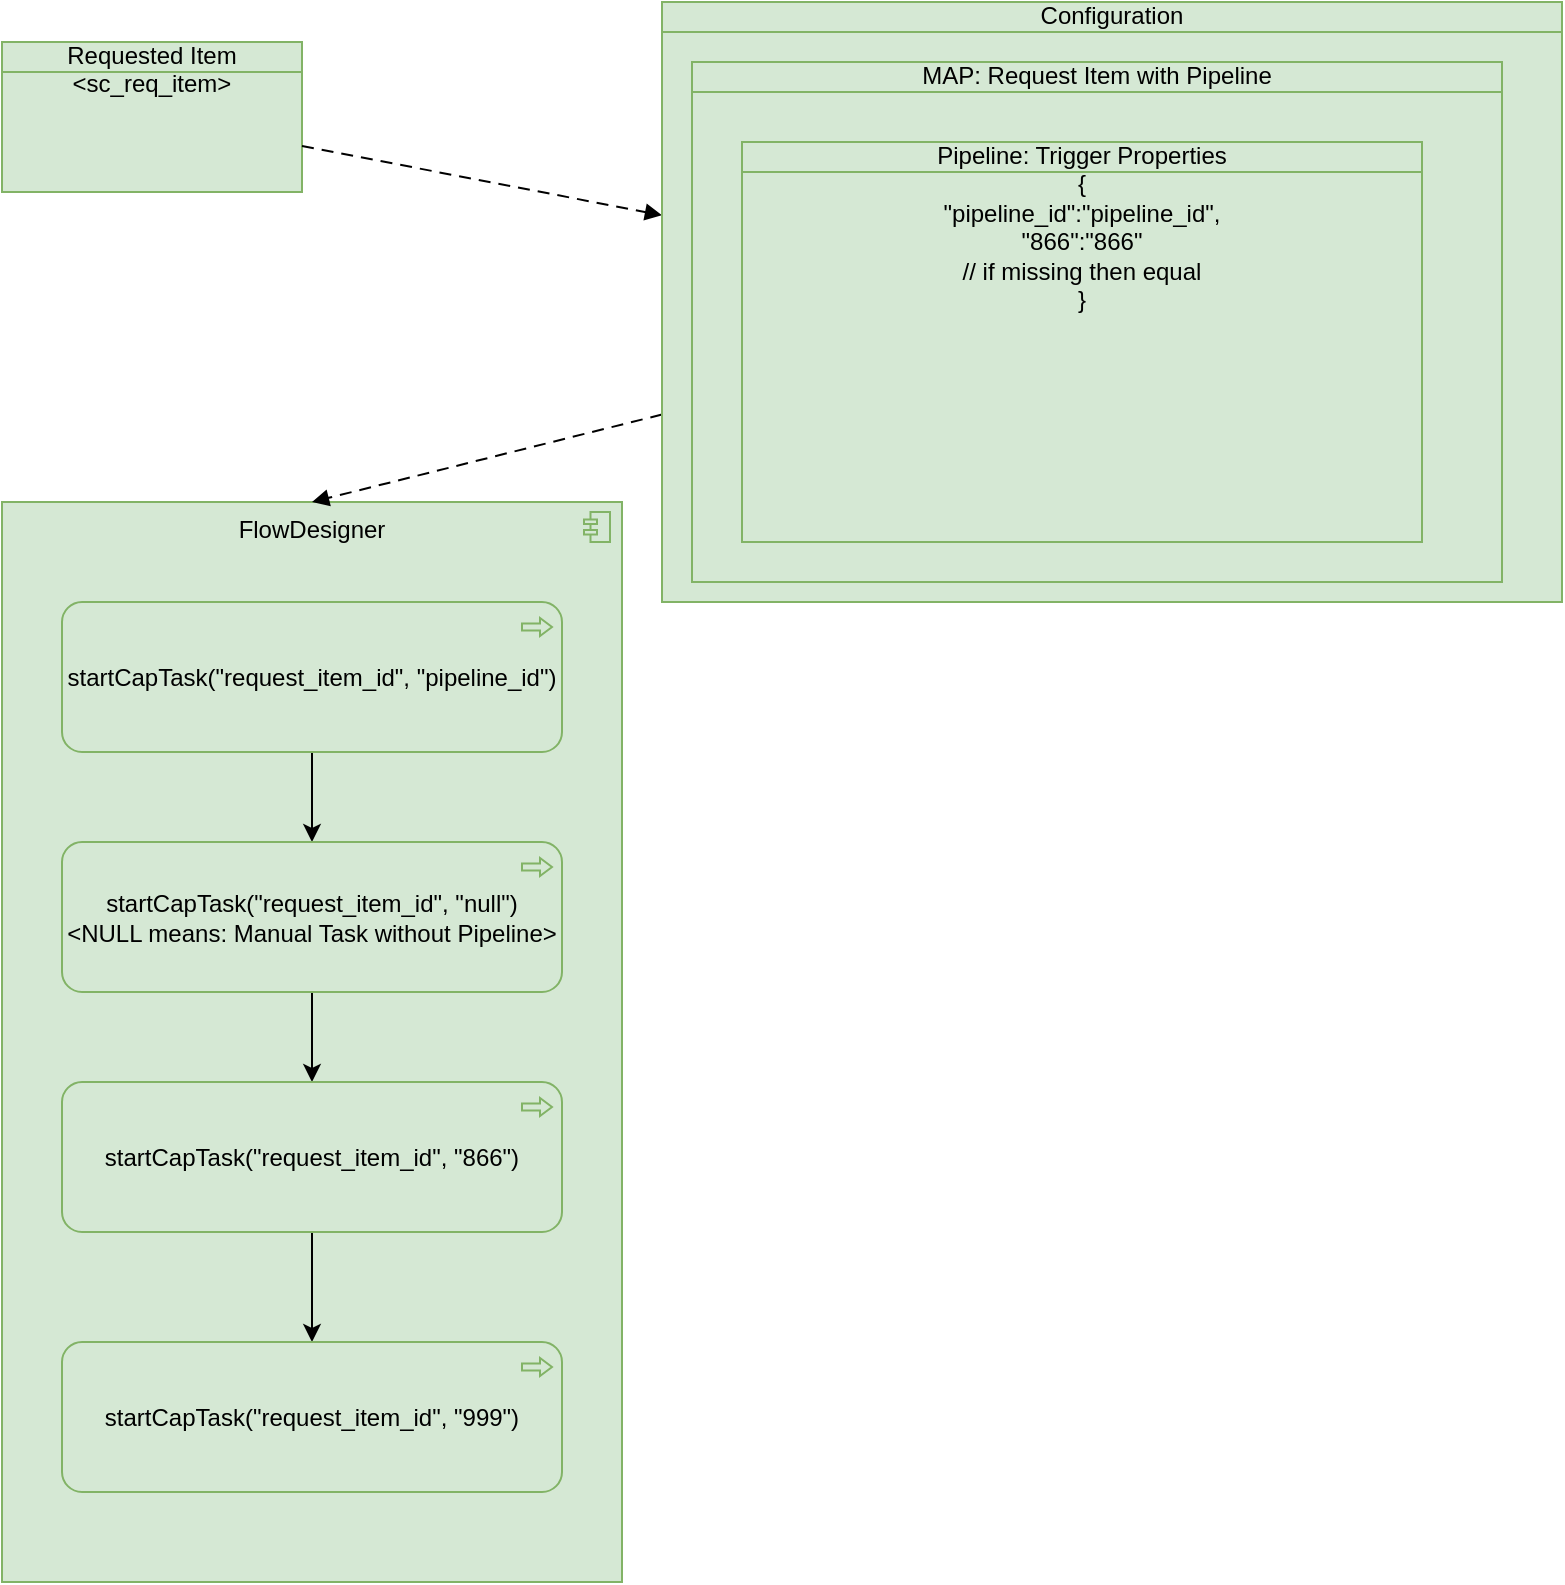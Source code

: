 <mxfile version="17.4.0" type="github">
  <diagram id="wmI7wNSezniwaIVf_9G3" name="Page-1">
    <mxGraphModel dx="1590" dy="1166" grid="1" gridSize="10" guides="1" tooltips="1" connect="1" arrows="1" fold="1" page="1" pageScale="1" pageWidth="1169" pageHeight="827" math="0" shadow="0">
      <root>
        <mxCell id="0" />
        <mxCell id="1" parent="0" />
        <mxCell id="qgC_dDuxxNJc28VRqnJa-1" value="FlowDesigner" style="html=1;outlineConnect=0;whiteSpace=wrap;fillColor=#d5e8d4;shape=mxgraph.archimate3.application;appType=comp;archiType=square;verticalAlign=top;strokeColor=#82b366;" parent="1" vertex="1">
          <mxGeometry x="70" y="270" width="310" height="540" as="geometry" />
        </mxCell>
        <mxCell id="qgC_dDuxxNJc28VRqnJa-2" value="Requested Item &amp;lt;sc_req_item&amp;gt;" style="html=1;outlineConnect=0;whiteSpace=wrap;fillColor=#d5e8d4;shape=mxgraph.archimate3.businessObject;overflow=fill;strokeColor=#82b366;" parent="1" vertex="1">
          <mxGeometry x="70" y="40" width="150" height="75" as="geometry" />
        </mxCell>
        <mxCell id="qgC_dDuxxNJc28VRqnJa-7" value="" style="html=1;endArrow=block;dashed=1;elbow=vertical;endFill=1;dashPattern=6 4;rounded=0;" parent="1" source="qgC_dDuxxNJc28VRqnJa-2" target="UmdhXk7E8YB4AxPKvRHx-3" edge="1">
          <mxGeometry width="160" relative="1" as="geometry">
            <mxPoint x="500" y="520" as="sourcePoint" />
            <mxPoint x="660" y="520" as="targetPoint" />
          </mxGeometry>
        </mxCell>
        <mxCell id="qgC_dDuxxNJc28VRqnJa-8" value="" style="html=1;endArrow=block;dashed=1;elbow=vertical;endFill=1;dashPattern=6 4;rounded=0;entryX=0.5;entryY=0;entryDx=0;entryDy=0;entryPerimeter=0;" parent="1" source="UmdhXk7E8YB4AxPKvRHx-3" target="qgC_dDuxxNJc28VRqnJa-1" edge="1">
          <mxGeometry width="160" relative="1" as="geometry">
            <mxPoint x="250" y="137.5" as="sourcePoint" />
            <mxPoint x="460" y="96.75" as="targetPoint" />
          </mxGeometry>
        </mxCell>
        <mxCell id="UmdhXk7E8YB4AxPKvRHx-3" value="Configuration" style="html=1;outlineConnect=0;whiteSpace=wrap;fillColor=#d5e8d4;shape=mxgraph.archimate3.businessObject;overflow=fill;strokeColor=#82b366;" vertex="1" parent="1">
          <mxGeometry x="400" y="20" width="450" height="300" as="geometry" />
        </mxCell>
        <mxCell id="UmdhXk7E8YB4AxPKvRHx-4" value="&lt;div&gt;MAP: Request Item with Pipeline&lt;br&gt;&lt;/div&gt;" style="html=1;outlineConnect=0;whiteSpace=wrap;fillColor=#d5e8d4;shape=mxgraph.archimate3.businessObject;overflow=fill;strokeColor=#82b366;" vertex="1" parent="1">
          <mxGeometry x="415" y="50" width="405" height="260" as="geometry" />
        </mxCell>
        <mxCell id="UmdhXk7E8YB4AxPKvRHx-5" value="&lt;div&gt;Pipeline: Trigger Properties &lt;br&gt;&lt;/div&gt;&lt;div&gt;{ &lt;br&gt;&lt;/div&gt;&lt;div&gt;&quot;pipeline_id&quot;:&quot;pipeline_id&quot;,&lt;br&gt;&lt;/div&gt;&lt;div&gt;&quot;866&quot;:&quot;866&quot;&lt;/div&gt;&lt;div&gt;// if missing then equal&lt;br&gt;&lt;/div&gt;&lt;div&gt;}&lt;br&gt;&lt;/div&gt;" style="html=1;outlineConnect=0;whiteSpace=wrap;fillColor=#d5e8d4;shape=mxgraph.archimate3.businessObject;overflow=fill;strokeColor=#82b366;" vertex="1" parent="1">
          <mxGeometry x="440" y="90" width="340" height="200" as="geometry" />
        </mxCell>
        <mxCell id="UmdhXk7E8YB4AxPKvRHx-10" value="" style="edgeStyle=orthogonalEdgeStyle;rounded=0;orthogonalLoop=1;jettySize=auto;html=1;" edge="1" parent="1" source="UmdhXk7E8YB4AxPKvRHx-6" target="UmdhXk7E8YB4AxPKvRHx-7">
          <mxGeometry relative="1" as="geometry" />
        </mxCell>
        <mxCell id="UmdhXk7E8YB4AxPKvRHx-6" value="startCapTask(&quot;request_item_id&quot;, &quot;pipeline_id&quot;)" style="html=1;outlineConnect=0;whiteSpace=wrap;fillColor=#d5e8d4;shape=mxgraph.archimate3.application;appType=proc;archiType=rounded;strokeColor=#82b366;" vertex="1" parent="1">
          <mxGeometry x="100" y="320" width="250" height="75" as="geometry" />
        </mxCell>
        <mxCell id="UmdhXk7E8YB4AxPKvRHx-11" value="" style="edgeStyle=orthogonalEdgeStyle;rounded=0;orthogonalLoop=1;jettySize=auto;html=1;" edge="1" parent="1" source="UmdhXk7E8YB4AxPKvRHx-7" target="UmdhXk7E8YB4AxPKvRHx-8">
          <mxGeometry relative="1" as="geometry" />
        </mxCell>
        <mxCell id="UmdhXk7E8YB4AxPKvRHx-7" value="&lt;div&gt;startCapTask(&quot;request_item_id&quot;, &quot;null&quot;)&lt;/div&gt;&lt;div&gt;&amp;lt;NULL means: Manual Task without Pipeline&amp;gt;&lt;br&gt;&lt;/div&gt;" style="html=1;outlineConnect=0;whiteSpace=wrap;fillColor=#d5e8d4;shape=mxgraph.archimate3.application;appType=proc;archiType=rounded;strokeColor=#82b366;" vertex="1" parent="1">
          <mxGeometry x="100" y="440" width="250" height="75" as="geometry" />
        </mxCell>
        <mxCell id="UmdhXk7E8YB4AxPKvRHx-12" value="" style="edgeStyle=orthogonalEdgeStyle;rounded=0;orthogonalLoop=1;jettySize=auto;html=1;" edge="1" parent="1" source="UmdhXk7E8YB4AxPKvRHx-8" target="UmdhXk7E8YB4AxPKvRHx-9">
          <mxGeometry relative="1" as="geometry" />
        </mxCell>
        <mxCell id="UmdhXk7E8YB4AxPKvRHx-8" value="startCapTask(&quot;request_item_id&quot;, &quot;866&quot;)" style="html=1;outlineConnect=0;whiteSpace=wrap;fillColor=#d5e8d4;shape=mxgraph.archimate3.application;appType=proc;archiType=rounded;strokeColor=#82b366;" vertex="1" parent="1">
          <mxGeometry x="100" y="560" width="250" height="75" as="geometry" />
        </mxCell>
        <mxCell id="UmdhXk7E8YB4AxPKvRHx-9" value="startCapTask(&quot;request_item_id&quot;, &quot;999&quot;)" style="html=1;outlineConnect=0;whiteSpace=wrap;fillColor=#d5e8d4;shape=mxgraph.archimate3.application;appType=proc;archiType=rounded;strokeColor=#82b366;" vertex="1" parent="1">
          <mxGeometry x="100" y="690" width="250" height="75" as="geometry" />
        </mxCell>
      </root>
    </mxGraphModel>
  </diagram>
</mxfile>
